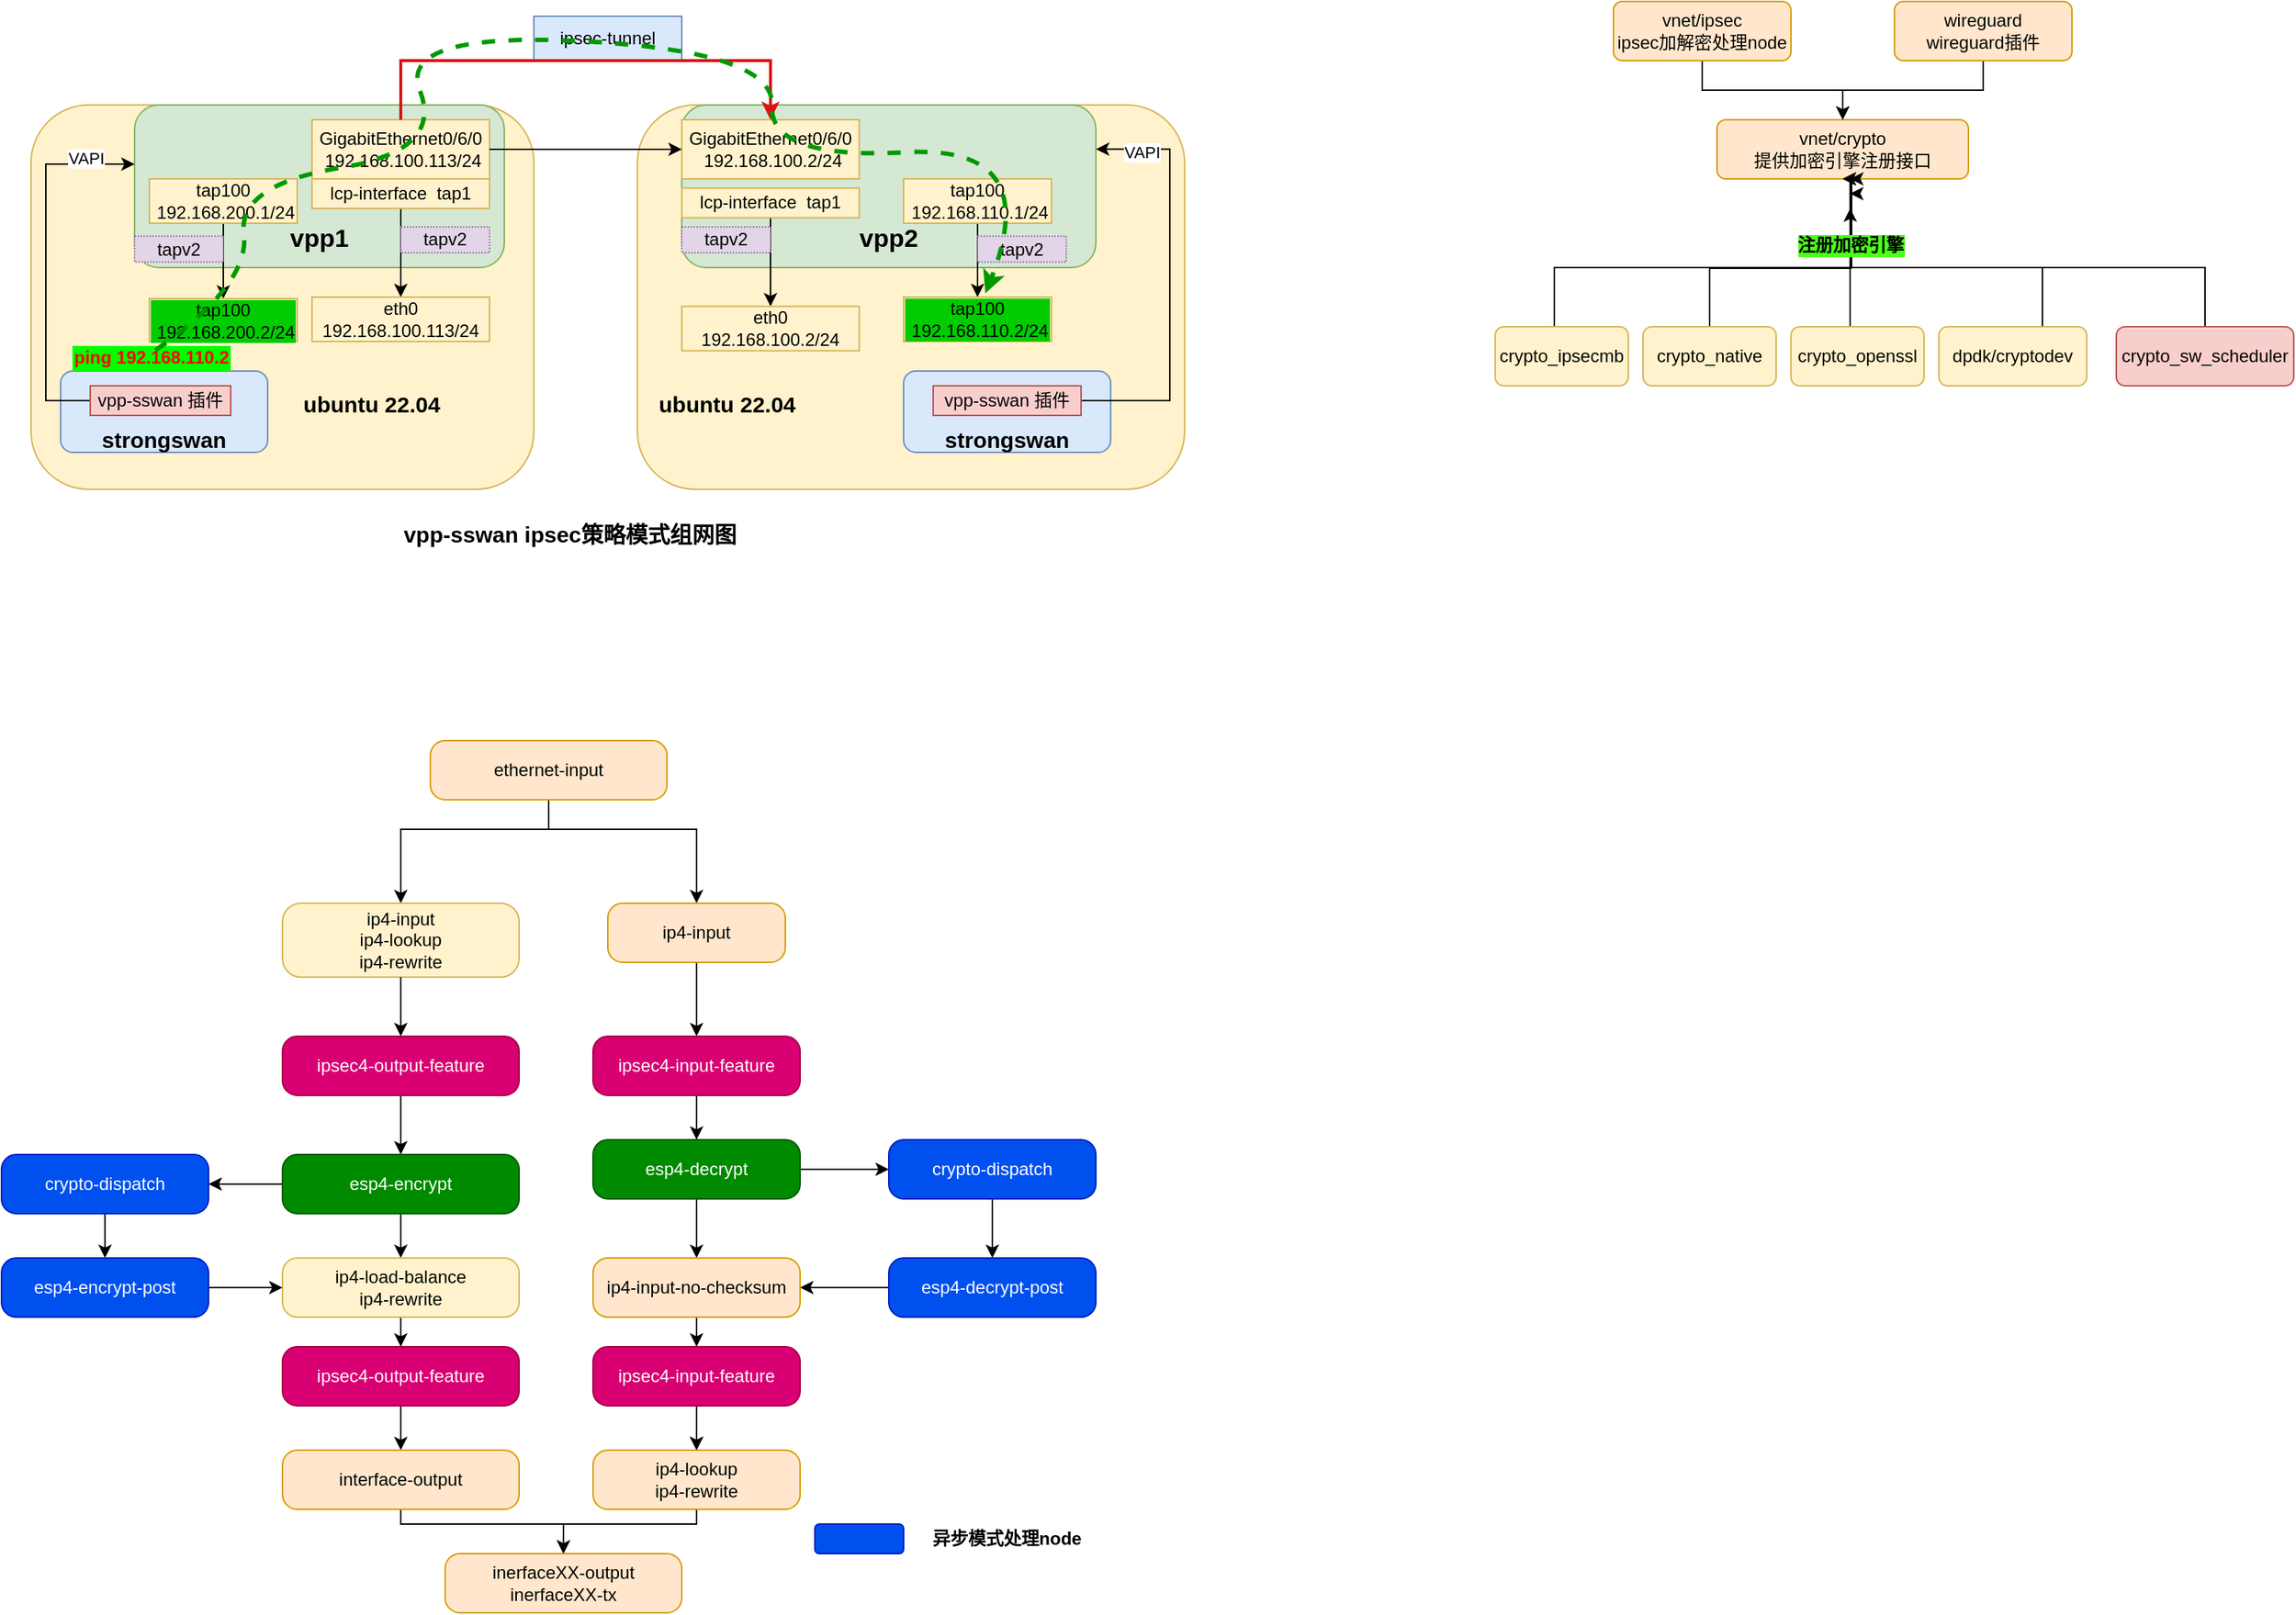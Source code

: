 <mxfile version="22.1.11" type="github">
  <diagram name="第 1 页" id="NZlMmKt4PmIUYlCAHn9F">
    <mxGraphModel dx="1562" dy="852" grid="1" gridSize="10" guides="0" tooltips="1" connect="1" arrows="1" fold="1" page="1" pageScale="1" pageWidth="827" pageHeight="1169" math="0" shadow="0">
      <root>
        <mxCell id="0" />
        <mxCell id="1" parent="0" />
        <mxCell id="e4khdFZhtzmp9zucxFwM-1" value="&lt;font style=&quot;font-size: 15px;&quot;&gt;&lt;b&gt;&lt;br&gt;&lt;br&gt;&lt;br&gt;&lt;br&gt;&lt;br&gt;&lt;br&gt;&lt;br&gt;&lt;br&gt;&amp;nbsp; &amp;nbsp; &amp;nbsp; &amp;nbsp; &amp;nbsp; &amp;nbsp; &amp;nbsp; &amp;nbsp; &amp;nbsp; &amp;nbsp; &amp;nbsp; &amp;nbsp; &amp;nbsp; &amp;nbsp; &amp;nbsp;ubuntu 22.04&lt;br&gt;&lt;/b&gt;&lt;/font&gt;" style="rounded=1;whiteSpace=wrap;html=1;fillColor=#fff2cc;strokeColor=#d6b656;" parent="1" vertex="1">
          <mxGeometry x="40" y="110" width="340" height="260" as="geometry" />
        </mxCell>
        <mxCell id="e4khdFZhtzmp9zucxFwM-2" value="&lt;font style=&quot;&quot;&gt;&lt;br&gt;&lt;br&gt;&lt;br&gt;&lt;br&gt;&lt;br&gt;&lt;font style=&quot;font-size: 17px;&quot;&gt;&lt;b&gt;vpp1&lt;/b&gt;&lt;/font&gt;&lt;/font&gt;" style="rounded=1;whiteSpace=wrap;html=1;fillColor=#d5e8d4;strokeColor=#82b366;" parent="1" vertex="1">
          <mxGeometry x="110" y="110" width="250" height="110" as="geometry" />
        </mxCell>
        <mxCell id="e4khdFZhtzmp9zucxFwM-3" value="&lt;b style=&quot;font-size: 15px;&quot;&gt;&lt;br&gt;&lt;br&gt;strongswan&lt;/b&gt;" style="rounded=1;whiteSpace=wrap;html=1;fillColor=#dae8fc;strokeColor=#6c8ebf;" parent="1" vertex="1">
          <mxGeometry x="60" y="290" width="140" height="55" as="geometry" />
        </mxCell>
        <mxCell id="e4khdFZhtzmp9zucxFwM-9" value="&lt;div&gt;GigabitEthernet0/6/0 &lt;span style=&quot;background-color: initial;&quot;&gt;&amp;nbsp;192.168.100.113/24&lt;/span&gt;&lt;/div&gt;" style="text;html=1;strokeColor=#d6b656;fillColor=#fff2cc;align=center;verticalAlign=middle;whiteSpace=wrap;rounded=0;" parent="1" vertex="1">
          <mxGeometry x="230" y="120" width="120" height="40" as="geometry" />
        </mxCell>
        <mxCell id="e4khdFZhtzmp9zucxFwM-12" value="" style="edgeStyle=orthogonalEdgeStyle;rounded=0;orthogonalLoop=1;jettySize=auto;html=1;" parent="1" source="e4khdFZhtzmp9zucxFwM-10" target="e4khdFZhtzmp9zucxFwM-11" edge="1">
          <mxGeometry relative="1" as="geometry" />
        </mxCell>
        <mxCell id="e4khdFZhtzmp9zucxFwM-10" value="lcp-interface&amp;nbsp; tap1" style="text;html=1;strokeColor=#d6b656;fillColor=#fff2cc;align=center;verticalAlign=middle;whiteSpace=wrap;rounded=0;" parent="1" vertex="1">
          <mxGeometry x="230" y="160" width="120" height="20" as="geometry" />
        </mxCell>
        <mxCell id="e4khdFZhtzmp9zucxFwM-11" value="eth0&lt;br&gt;192.168.100.113/24" style="text;html=1;strokeColor=#d6b656;fillColor=#fff2cc;align=center;verticalAlign=middle;whiteSpace=wrap;rounded=0;" parent="1" vertex="1">
          <mxGeometry x="230" y="240" width="120" height="30" as="geometry" />
        </mxCell>
        <mxCell id="e4khdFZhtzmp9zucxFwM-13" value="tapv2" style="text;html=1;strokeColor=#9673a6;fillColor=#e1d5e7;align=center;verticalAlign=middle;whiteSpace=wrap;rounded=0;dashed=1;dashPattern=1 1;" parent="1" vertex="1">
          <mxGeometry x="290" y="192.5" width="60" height="17.5" as="geometry" />
        </mxCell>
        <mxCell id="e4khdFZhtzmp9zucxFwM-18" value="" style="edgeStyle=orthogonalEdgeStyle;rounded=0;orthogonalLoop=1;jettySize=auto;html=1;" parent="1" source="e4khdFZhtzmp9zucxFwM-14" target="e4khdFZhtzmp9zucxFwM-17" edge="1">
          <mxGeometry relative="1" as="geometry" />
        </mxCell>
        <mxCell id="e4khdFZhtzmp9zucxFwM-14" value="&lt;div&gt;tap100 &lt;span style=&quot;background-color: initial;&quot;&gt;&amp;nbsp;192.168.200.1/24&lt;/span&gt;&lt;/div&gt;" style="text;html=1;strokeColor=#d6b656;fillColor=#fff2cc;align=center;verticalAlign=middle;whiteSpace=wrap;rounded=0;" parent="1" vertex="1">
          <mxGeometry x="120" y="160" width="100" height="30" as="geometry" />
        </mxCell>
        <mxCell id="e4khdFZhtzmp9zucxFwM-17" value="&lt;div&gt;tap100 &lt;span style=&quot;&quot;&gt;&amp;nbsp;192.168.200.2/24&lt;/span&gt;&lt;/div&gt;" style="text;html=1;strokeColor=#d6b656;fillColor=#fff2cc;align=center;verticalAlign=middle;whiteSpace=wrap;rounded=0;labelBackgroundColor=#00CC00;" parent="1" vertex="1">
          <mxGeometry x="120" y="241" width="100" height="29" as="geometry" />
        </mxCell>
        <mxCell id="e4khdFZhtzmp9zucxFwM-19" value="tapv2" style="text;html=1;strokeColor=#9673a6;fillColor=#e1d5e7;align=center;verticalAlign=middle;whiteSpace=wrap;rounded=0;dashed=1;dashPattern=1 1;" parent="1" vertex="1">
          <mxGeometry x="110" y="198.75" width="60" height="17.5" as="geometry" />
        </mxCell>
        <mxCell id="e4khdFZhtzmp9zucxFwM-22" style="edgeStyle=orthogonalEdgeStyle;rounded=0;orthogonalLoop=1;jettySize=auto;html=1;exitX=0;exitY=0.5;exitDx=0;exitDy=0;entryX=0.206;entryY=0.154;entryDx=0;entryDy=0;entryPerimeter=0;" parent="1" source="e4khdFZhtzmp9zucxFwM-20" target="e4khdFZhtzmp9zucxFwM-1" edge="1">
          <mxGeometry relative="1" as="geometry">
            <Array as="points">
              <mxPoint x="50" y="310" />
              <mxPoint x="50" y="150" />
            </Array>
          </mxGeometry>
        </mxCell>
        <mxCell id="e4khdFZhtzmp9zucxFwM-23" value="VAPI" style="edgeLabel;html=1;align=center;verticalAlign=middle;resizable=0;points=[];" parent="e4khdFZhtzmp9zucxFwM-22" vertex="1" connectable="0">
          <mxGeometry x="0.73" y="4" relative="1" as="geometry">
            <mxPoint as="offset" />
          </mxGeometry>
        </mxCell>
        <mxCell id="e4khdFZhtzmp9zucxFwM-20" value="vpp-sswan 插件" style="text;html=1;strokeColor=#b85450;fillColor=#f8cecc;align=center;verticalAlign=middle;whiteSpace=wrap;rounded=0;" parent="1" vertex="1">
          <mxGeometry x="80" y="300" width="95" height="20" as="geometry" />
        </mxCell>
        <mxCell id="e4khdFZhtzmp9zucxFwM-24" value="&lt;font style=&quot;font-size: 15px;&quot;&gt;&lt;b&gt;&lt;br&gt;&lt;br&gt;&lt;br&gt;&lt;br&gt;&lt;br&gt;&lt;br&gt;&lt;br&gt;&lt;div style=&quot;&quot;&gt;&lt;b style=&quot;background-color: initial;&quot;&gt;&lt;br&gt;&lt;/b&gt;&lt;/div&gt;&lt;div style=&quot;&quot;&gt;&lt;b style=&quot;background-color: initial;&quot;&gt;&amp;nbsp; &amp;nbsp;ubuntu 22.04&lt;/b&gt;&lt;/div&gt;&lt;/b&gt;&lt;/font&gt;" style="rounded=1;whiteSpace=wrap;html=1;fillColor=#fff2cc;strokeColor=#d6b656;align=left;" parent="1" vertex="1">
          <mxGeometry x="450" y="110" width="370" height="260" as="geometry" />
        </mxCell>
        <mxCell id="e4khdFZhtzmp9zucxFwM-25" value="&lt;font style=&quot;&quot;&gt;&lt;br&gt;&lt;br&gt;&lt;br&gt;&lt;br&gt;&lt;br&gt;&lt;font style=&quot;font-size: 17px;&quot;&gt;&lt;b&gt;vpp2&lt;/b&gt;&lt;/font&gt;&lt;/font&gt;" style="rounded=1;whiteSpace=wrap;html=1;fillColor=#d5e8d4;strokeColor=#82b366;" parent="1" vertex="1">
          <mxGeometry x="480" y="110" width="280" height="110" as="geometry" />
        </mxCell>
        <mxCell id="e4khdFZhtzmp9zucxFwM-26" value="&lt;b style=&quot;font-size: 15px;&quot;&gt;&lt;br&gt;&lt;br&gt;strongswan&lt;/b&gt;" style="rounded=1;whiteSpace=wrap;html=1;fillColor=#dae8fc;strokeColor=#6c8ebf;" parent="1" vertex="1">
          <mxGeometry x="630" y="290" width="140" height="55" as="geometry" />
        </mxCell>
        <mxCell id="e4khdFZhtzmp9zucxFwM-27" value="&lt;div&gt;GigabitEthernet0/6/0 &lt;span style=&quot;background-color: initial;&quot;&gt;&amp;nbsp;192.168.100.2/24&lt;/span&gt;&lt;/div&gt;" style="text;html=1;strokeColor=#d6b656;fillColor=#fff2cc;align=center;verticalAlign=middle;whiteSpace=wrap;rounded=0;" parent="1" vertex="1">
          <mxGeometry x="480" y="120" width="120" height="40" as="geometry" />
        </mxCell>
        <mxCell id="e4khdFZhtzmp9zucxFwM-28" value="" style="edgeStyle=orthogonalEdgeStyle;rounded=0;orthogonalLoop=1;jettySize=auto;html=1;" parent="1" source="e4khdFZhtzmp9zucxFwM-29" target="e4khdFZhtzmp9zucxFwM-30" edge="1">
          <mxGeometry relative="1" as="geometry" />
        </mxCell>
        <mxCell id="e4khdFZhtzmp9zucxFwM-29" value="lcp-interface&amp;nbsp; tap1" style="text;html=1;strokeColor=#d6b656;fillColor=#fff2cc;align=center;verticalAlign=middle;whiteSpace=wrap;rounded=0;" parent="1" vertex="1">
          <mxGeometry x="480" y="166.25" width="120" height="20" as="geometry" />
        </mxCell>
        <mxCell id="e4khdFZhtzmp9zucxFwM-30" value="eth0&lt;br&gt;192.168.100.2/24" style="text;html=1;strokeColor=#d6b656;fillColor=#fff2cc;align=center;verticalAlign=middle;whiteSpace=wrap;rounded=0;" parent="1" vertex="1">
          <mxGeometry x="480" y="246.25" width="120" height="30" as="geometry" />
        </mxCell>
        <mxCell id="e4khdFZhtzmp9zucxFwM-31" value="tapv2" style="text;html=1;strokeColor=#9673a6;fillColor=#e1d5e7;align=center;verticalAlign=middle;whiteSpace=wrap;rounded=0;dashed=1;dashPattern=1 1;" parent="1" vertex="1">
          <mxGeometry x="480" y="192.5" width="60" height="17.5" as="geometry" />
        </mxCell>
        <mxCell id="e4khdFZhtzmp9zucxFwM-32" value="" style="edgeStyle=orthogonalEdgeStyle;rounded=0;orthogonalLoop=1;jettySize=auto;html=1;" parent="1" source="e4khdFZhtzmp9zucxFwM-33" target="e4khdFZhtzmp9zucxFwM-34" edge="1">
          <mxGeometry relative="1" as="geometry" />
        </mxCell>
        <mxCell id="e4khdFZhtzmp9zucxFwM-33" value="&lt;div&gt;tap100 &lt;span style=&quot;background-color: initial;&quot;&gt;&amp;nbsp;192.168.110.1/24&lt;/span&gt;&lt;/div&gt;" style="text;html=1;strokeColor=#d6b656;fillColor=#fff2cc;align=center;verticalAlign=middle;whiteSpace=wrap;rounded=0;" parent="1" vertex="1">
          <mxGeometry x="630" y="160" width="100" height="30" as="geometry" />
        </mxCell>
        <mxCell id="e4khdFZhtzmp9zucxFwM-34" value="&lt;div&gt;tap100 &lt;span style=&quot;&quot;&gt;&amp;nbsp;192.168.110.2/24&lt;/span&gt;&lt;/div&gt;" style="text;html=1;strokeColor=#d6b656;fillColor=#fff2cc;align=center;verticalAlign=middle;whiteSpace=wrap;rounded=0;labelBackgroundColor=#00CC00;" parent="1" vertex="1">
          <mxGeometry x="630" y="240" width="100" height="30" as="geometry" />
        </mxCell>
        <mxCell id="e4khdFZhtzmp9zucxFwM-35" value="tapv2" style="text;html=1;strokeColor=#9673a6;fillColor=#e1d5e7;align=center;verticalAlign=middle;whiteSpace=wrap;rounded=0;dashed=1;dashPattern=1 1;" parent="1" vertex="1">
          <mxGeometry x="680" y="198.75" width="60" height="17.5" as="geometry" />
        </mxCell>
        <mxCell id="e4khdFZhtzmp9zucxFwM-39" style="edgeStyle=orthogonalEdgeStyle;rounded=0;orthogonalLoop=1;jettySize=auto;html=1;exitX=1;exitY=0.5;exitDx=0;exitDy=0;entryX=0.838;entryY=0.115;entryDx=0;entryDy=0;entryPerimeter=0;" parent="1" source="e4khdFZhtzmp9zucxFwM-38" target="e4khdFZhtzmp9zucxFwM-24" edge="1">
          <mxGeometry relative="1" as="geometry">
            <Array as="points">
              <mxPoint x="810" y="310" />
              <mxPoint x="810" y="140" />
            </Array>
          </mxGeometry>
        </mxCell>
        <mxCell id="e4khdFZhtzmp9zucxFwM-40" value="VAPI" style="edgeLabel;html=1;align=center;verticalAlign=middle;resizable=0;points=[];" parent="e4khdFZhtzmp9zucxFwM-39" vertex="1" connectable="0">
          <mxGeometry x="0.777" y="2" relative="1" as="geometry">
            <mxPoint as="offset" />
          </mxGeometry>
        </mxCell>
        <mxCell id="e4khdFZhtzmp9zucxFwM-38" value="vpp-sswan 插件" style="text;html=1;strokeColor=#b85450;fillColor=#f8cecc;align=center;verticalAlign=middle;whiteSpace=wrap;rounded=0;" parent="1" vertex="1">
          <mxGeometry x="650" y="300" width="100" height="20" as="geometry" />
        </mxCell>
        <mxCell id="e4khdFZhtzmp9zucxFwM-41" style="edgeStyle=orthogonalEdgeStyle;rounded=0;orthogonalLoop=1;jettySize=auto;html=1;exitX=1;exitY=0.5;exitDx=0;exitDy=0;entryX=0;entryY=0.5;entryDx=0;entryDy=0;" parent="1" source="e4khdFZhtzmp9zucxFwM-9" target="e4khdFZhtzmp9zucxFwM-27" edge="1">
          <mxGeometry relative="1" as="geometry" />
        </mxCell>
        <mxCell id="e4khdFZhtzmp9zucxFwM-43" value="ipsec-tunnel" style="text;html=1;strokeColor=#6c8ebf;fillColor=#dae8fc;align=center;verticalAlign=middle;whiteSpace=wrap;rounded=0;" parent="1" vertex="1">
          <mxGeometry x="380" y="50" width="100" height="30" as="geometry" />
        </mxCell>
        <mxCell id="e4khdFZhtzmp9zucxFwM-42" style="edgeStyle=orthogonalEdgeStyle;rounded=0;orthogonalLoop=1;jettySize=auto;html=1;exitX=0.5;exitY=0;exitDx=0;exitDy=0;entryX=0.5;entryY=0;entryDx=0;entryDy=0;strokeWidth=2;strokeColor=#d71414;" parent="1" source="e4khdFZhtzmp9zucxFwM-9" target="e4khdFZhtzmp9zucxFwM-27" edge="1">
          <mxGeometry relative="1" as="geometry">
            <Array as="points">
              <mxPoint x="290" y="80" />
              <mxPoint x="540" y="80" />
            </Array>
          </mxGeometry>
        </mxCell>
        <mxCell id="3LxnoMwm0VU10GQVuCYt-1" value="ping 192.168.110.2" style="text;html=1;strokeColor=none;fillColor=none;align=center;verticalAlign=middle;whiteSpace=wrap;rounded=0;fontColor=#FF0000;fontStyle=1;labelBorderColor=#00FF00;labelBackgroundColor=#00FF00;" parent="1" vertex="1">
          <mxGeometry x="58" y="274" width="127" height="13" as="geometry" />
        </mxCell>
        <mxCell id="3LxnoMwm0VU10GQVuCYt-2" value="" style="curved=1;endArrow=classic;html=1;rounded=0;exitX=0.52;exitY=0.154;exitDx=0;exitDy=0;exitPerimeter=0;entryX=0.553;entryY=-0.089;entryDx=0;entryDy=0;entryPerimeter=0;fontColor=#1919FF;fontStyle=1;fontSize=18;strokeColor=#009900;strokeWidth=3;dashed=1;" parent="1" source="3LxnoMwm0VU10GQVuCYt-1" target="e4khdFZhtzmp9zucxFwM-34" edge="1">
          <mxGeometry width="50" height="50" relative="1" as="geometry">
            <mxPoint x="107.998" y="278.994" as="sourcePoint" />
            <mxPoint x="587.39" y="83" as="targetPoint" />
            <Array as="points">
              <mxPoint x="188.39" y="231" />
              <mxPoint x="179.39" y="164" />
              <mxPoint x="319" y="141" />
              <mxPoint x="287" y="60" />
              <mxPoint x="543" y="74" />
              <mxPoint x="539" y="147" />
              <mxPoint x="725" y="137" />
            </Array>
          </mxGeometry>
        </mxCell>
        <mxCell id="3LxnoMwm0VU10GQVuCYt-3" value="vpp-sswan ipsec策略模式组网图" style="text;html=1;strokeColor=none;fillColor=none;align=center;verticalAlign=middle;whiteSpace=wrap;rounded=0;fontStyle=1;fontSize=15;" parent="1" vertex="1">
          <mxGeometry x="275" y="385" width="259" height="30" as="geometry" />
        </mxCell>
        <mxCell id="dVTy2WxXPgvmFLM2rHkz-28" style="edgeStyle=orthogonalEdgeStyle;rounded=0;orthogonalLoop=1;jettySize=auto;html=1;entryX=0.5;entryY=0;entryDx=0;entryDy=0;" parent="1" source="8uWlX9gr1XOp0DNWGafa-3" target="dVTy2WxXPgvmFLM2rHkz-3" edge="1">
          <mxGeometry relative="1" as="geometry">
            <Array as="points">
              <mxPoint x="390" y="600" />
              <mxPoint x="290" y="600" />
            </Array>
          </mxGeometry>
        </mxCell>
        <mxCell id="dVTy2WxXPgvmFLM2rHkz-29" style="edgeStyle=orthogonalEdgeStyle;rounded=0;orthogonalLoop=1;jettySize=auto;html=1;entryX=0.5;entryY=0;entryDx=0;entryDy=0;" parent="1" source="8uWlX9gr1XOp0DNWGafa-3" target="dVTy2WxXPgvmFLM2rHkz-18" edge="1">
          <mxGeometry relative="1" as="geometry">
            <Array as="points">
              <mxPoint x="390" y="600" />
              <mxPoint x="490" y="600" />
            </Array>
          </mxGeometry>
        </mxCell>
        <mxCell id="8uWlX9gr1XOp0DNWGafa-3" value="ethernet-input" style="rounded=1;whiteSpace=wrap;html=1;movable=1;resizable=1;rotatable=1;deletable=1;editable=1;locked=0;connectable=1;arcSize=25;fillColor=#ffe6cc;strokeColor=#d79b00;" parent="1" vertex="1">
          <mxGeometry x="310" y="540" width="160" height="40" as="geometry" />
        </mxCell>
        <mxCell id="dVTy2WxXPgvmFLM2rHkz-3" value="ip4-input&lt;br&gt;ip4-lookup&lt;br&gt;ip4-rewrite" style="rounded=1;whiteSpace=wrap;html=1;movable=1;resizable=1;rotatable=1;deletable=1;editable=1;locked=0;connectable=1;arcSize=25;fillColor=#fff2cc;strokeColor=#d6b656;" parent="1" vertex="1">
          <mxGeometry x="210" y="650" width="160" height="50" as="geometry" />
        </mxCell>
        <mxCell id="dVTy2WxXPgvmFLM2rHkz-8" value="" style="edgeStyle=orthogonalEdgeStyle;rounded=0;orthogonalLoop=1;jettySize=auto;html=1;exitX=0.5;exitY=1;exitDx=0;exitDy=0;" parent="1" source="dVTy2WxXPgvmFLM2rHkz-3" target="dVTy2WxXPgvmFLM2rHkz-7" edge="1">
          <mxGeometry relative="1" as="geometry">
            <mxPoint x="270" y="740" as="sourcePoint" />
          </mxGeometry>
        </mxCell>
        <mxCell id="dVTy2WxXPgvmFLM2rHkz-10" value="" style="edgeStyle=orthogonalEdgeStyle;rounded=0;orthogonalLoop=1;jettySize=auto;html=1;" parent="1" source="dVTy2WxXPgvmFLM2rHkz-7" target="dVTy2WxXPgvmFLM2rHkz-9" edge="1">
          <mxGeometry relative="1" as="geometry" />
        </mxCell>
        <mxCell id="dVTy2WxXPgvmFLM2rHkz-7" value="ipsec4-output-feature" style="rounded=1;whiteSpace=wrap;html=1;movable=1;resizable=1;rotatable=1;deletable=1;editable=1;locked=0;connectable=1;arcSize=25;fillColor=#d80073;strokeColor=#A50040;fontColor=#ffffff;" parent="1" vertex="1">
          <mxGeometry x="210" y="740" width="160" height="40" as="geometry" />
        </mxCell>
        <mxCell id="dVTy2WxXPgvmFLM2rHkz-12" value="" style="edgeStyle=orthogonalEdgeStyle;rounded=0;orthogonalLoop=1;jettySize=auto;html=1;" parent="1" source="dVTy2WxXPgvmFLM2rHkz-9" target="dVTy2WxXPgvmFLM2rHkz-11" edge="1">
          <mxGeometry relative="1" as="geometry" />
        </mxCell>
        <mxCell id="LhkMUcmLDj0Y3JtwuB2V-15" value="" style="edgeStyle=orthogonalEdgeStyle;rounded=0;orthogonalLoop=1;jettySize=auto;html=1;entryX=1;entryY=0.5;entryDx=0;entryDy=0;" parent="1" source="dVTy2WxXPgvmFLM2rHkz-9" target="LhkMUcmLDj0Y3JtwuB2V-14" edge="1">
          <mxGeometry relative="1" as="geometry">
            <mxPoint x="180" y="840" as="targetPoint" />
          </mxGeometry>
        </mxCell>
        <mxCell id="dVTy2WxXPgvmFLM2rHkz-9" value="esp4-encrypt" style="rounded=1;whiteSpace=wrap;html=1;movable=1;resizable=1;rotatable=1;deletable=1;editable=1;locked=0;connectable=1;arcSize=25;fillColor=#008a00;strokeColor=#005700;fontColor=#ffffff;" parent="1" vertex="1">
          <mxGeometry x="210" y="820" width="160" height="40" as="geometry" />
        </mxCell>
        <mxCell id="dVTy2WxXPgvmFLM2rHkz-14" value="" style="edgeStyle=orthogonalEdgeStyle;rounded=0;orthogonalLoop=1;jettySize=auto;html=1;" parent="1" source="dVTy2WxXPgvmFLM2rHkz-11" target="dVTy2WxXPgvmFLM2rHkz-13" edge="1">
          <mxGeometry relative="1" as="geometry" />
        </mxCell>
        <mxCell id="dVTy2WxXPgvmFLM2rHkz-11" value="ip4-load-balance&lt;br&gt;ip4-rewrite" style="rounded=1;whiteSpace=wrap;html=1;movable=1;resizable=1;rotatable=1;deletable=1;editable=1;locked=0;connectable=1;arcSize=25;fillColor=#fff2cc;strokeColor=#d6b656;" parent="1" vertex="1">
          <mxGeometry x="210" y="890" width="160" height="40" as="geometry" />
        </mxCell>
        <mxCell id="dVTy2WxXPgvmFLM2rHkz-16" value="" style="edgeStyle=orthogonalEdgeStyle;rounded=0;orthogonalLoop=1;jettySize=auto;html=1;exitX=0.5;exitY=1;exitDx=0;exitDy=0;" parent="1" source="z7Y6BVsatqQl1avV6flA-1" target="dVTy2WxXPgvmFLM2rHkz-15" edge="1">
          <mxGeometry relative="1" as="geometry">
            <Array as="points">
              <mxPoint x="290" y="1070" />
              <mxPoint x="400" y="1070" />
            </Array>
          </mxGeometry>
        </mxCell>
        <mxCell id="z7Y6BVsatqQl1avV6flA-3" value="" style="edgeStyle=orthogonalEdgeStyle;rounded=0;orthogonalLoop=1;jettySize=auto;html=1;" parent="1" source="dVTy2WxXPgvmFLM2rHkz-13" target="z7Y6BVsatqQl1avV6flA-1" edge="1">
          <mxGeometry relative="1" as="geometry" />
        </mxCell>
        <mxCell id="dVTy2WxXPgvmFLM2rHkz-13" value="ipsec4-output-feature" style="rounded=1;whiteSpace=wrap;html=1;movable=1;resizable=1;rotatable=1;deletable=1;editable=1;locked=0;connectable=1;arcSize=25;fillColor=#d80073;strokeColor=#A50040;fontColor=#ffffff;" parent="1" vertex="1">
          <mxGeometry x="210" y="950" width="160" height="40" as="geometry" />
        </mxCell>
        <mxCell id="dVTy2WxXPgvmFLM2rHkz-15" value="inerfaceXX-output&lt;br&gt;inerfaceXX-tx" style="rounded=1;whiteSpace=wrap;html=1;movable=1;resizable=1;rotatable=1;deletable=1;editable=1;locked=0;connectable=1;arcSize=25;fillColor=#ffe6cc;strokeColor=#d79b00;" parent="1" vertex="1">
          <mxGeometry x="320" y="1090" width="160" height="40" as="geometry" />
        </mxCell>
        <mxCell id="dVTy2WxXPgvmFLM2rHkz-21" value="" style="edgeStyle=orthogonalEdgeStyle;rounded=0;orthogonalLoop=1;jettySize=auto;html=1;" parent="1" source="dVTy2WxXPgvmFLM2rHkz-18" target="dVTy2WxXPgvmFLM2rHkz-20" edge="1">
          <mxGeometry relative="1" as="geometry" />
        </mxCell>
        <mxCell id="dVTy2WxXPgvmFLM2rHkz-18" value="ip4-input" style="rounded=1;whiteSpace=wrap;html=1;movable=1;resizable=1;rotatable=1;deletable=1;editable=1;locked=0;connectable=1;arcSize=25;fillColor=#ffe6cc;strokeColor=#d79b00;" parent="1" vertex="1">
          <mxGeometry x="430" y="650" width="120" height="40" as="geometry" />
        </mxCell>
        <mxCell id="dVTy2WxXPgvmFLM2rHkz-23" value="" style="edgeStyle=orthogonalEdgeStyle;rounded=0;orthogonalLoop=1;jettySize=auto;html=1;" parent="1" source="dVTy2WxXPgvmFLM2rHkz-20" target="dVTy2WxXPgvmFLM2rHkz-22" edge="1">
          <mxGeometry relative="1" as="geometry" />
        </mxCell>
        <mxCell id="dVTy2WxXPgvmFLM2rHkz-20" value="ipsec4-input-feature" style="rounded=1;whiteSpace=wrap;html=1;movable=1;resizable=1;rotatable=1;deletable=1;editable=1;locked=0;connectable=1;arcSize=25;fillColor=#d80073;strokeColor=#A50040;fontColor=#ffffff;" parent="1" vertex="1">
          <mxGeometry x="420" y="740" width="140" height="40" as="geometry" />
        </mxCell>
        <mxCell id="dVTy2WxXPgvmFLM2rHkz-25" value="" style="edgeStyle=orthogonalEdgeStyle;rounded=0;orthogonalLoop=1;jettySize=auto;html=1;exitX=0.5;exitY=1;exitDx=0;exitDy=0;" parent="1" source="LhkMUcmLDj0Y3JtwuB2V-8" target="dVTy2WxXPgvmFLM2rHkz-24" edge="1">
          <mxGeometry relative="1" as="geometry" />
        </mxCell>
        <mxCell id="LhkMUcmLDj0Y3JtwuB2V-3" style="edgeStyle=orthogonalEdgeStyle;rounded=0;orthogonalLoop=1;jettySize=auto;html=1;exitX=1;exitY=0.5;exitDx=0;exitDy=0;entryX=0;entryY=0.5;entryDx=0;entryDy=0;" parent="1" source="dVTy2WxXPgvmFLM2rHkz-22" target="LhkMUcmLDj0Y3JtwuB2V-1" edge="1">
          <mxGeometry relative="1" as="geometry" />
        </mxCell>
        <mxCell id="LhkMUcmLDj0Y3JtwuB2V-7" value="" style="edgeStyle=orthogonalEdgeStyle;rounded=0;orthogonalLoop=1;jettySize=auto;html=1;" parent="1" source="dVTy2WxXPgvmFLM2rHkz-22" target="LhkMUcmLDj0Y3JtwuB2V-6" edge="1">
          <mxGeometry relative="1" as="geometry" />
        </mxCell>
        <mxCell id="dVTy2WxXPgvmFLM2rHkz-22" value="esp4-decrypt" style="rounded=1;whiteSpace=wrap;html=1;movable=1;resizable=1;rotatable=1;deletable=1;editable=1;locked=0;connectable=1;arcSize=25;fillColor=#008a00;strokeColor=#005700;fontColor=#ffffff;" parent="1" vertex="1">
          <mxGeometry x="420" y="810" width="140" height="40" as="geometry" />
        </mxCell>
        <mxCell id="dVTy2WxXPgvmFLM2rHkz-27" value="" style="edgeStyle=orthogonalEdgeStyle;rounded=0;orthogonalLoop=1;jettySize=auto;html=1;exitX=0.5;exitY=1;exitDx=0;exitDy=0;" parent="1" source="dVTy2WxXPgvmFLM2rHkz-24" edge="1">
          <mxGeometry relative="1" as="geometry">
            <mxPoint x="400" y="1090" as="targetPoint" />
            <Array as="points">
              <mxPoint x="490" y="1070" />
              <mxPoint x="400" y="1070" />
            </Array>
          </mxGeometry>
        </mxCell>
        <mxCell id="dVTy2WxXPgvmFLM2rHkz-24" value="ip4-lookup&lt;br&gt;ip4-rewrite" style="rounded=1;whiteSpace=wrap;html=1;movable=1;resizable=1;rotatable=1;deletable=1;editable=1;locked=0;connectable=1;arcSize=25;fillColor=#ffe6cc;strokeColor=#d79b00;" parent="1" vertex="1">
          <mxGeometry x="420" y="1020" width="140" height="40" as="geometry" />
        </mxCell>
        <mxCell id="LhkMUcmLDj0Y3JtwuB2V-4" value="" style="edgeStyle=orthogonalEdgeStyle;rounded=0;orthogonalLoop=1;jettySize=auto;html=1;" parent="1" source="LhkMUcmLDj0Y3JtwuB2V-1" target="LhkMUcmLDj0Y3JtwuB2V-2" edge="1">
          <mxGeometry relative="1" as="geometry" />
        </mxCell>
        <mxCell id="LhkMUcmLDj0Y3JtwuB2V-1" value="crypto-dispatch" style="rounded=1;whiteSpace=wrap;html=1;movable=1;resizable=1;rotatable=1;deletable=1;editable=1;locked=0;connectable=1;arcSize=25;fillColor=#0050ef;strokeColor=#001DBC;fontColor=#ffffff;" parent="1" vertex="1">
          <mxGeometry x="620" y="810" width="140" height="40" as="geometry" />
        </mxCell>
        <mxCell id="LhkMUcmLDj0Y3JtwuB2V-13" value="" style="edgeStyle=orthogonalEdgeStyle;rounded=0;orthogonalLoop=1;jettySize=auto;html=1;" parent="1" source="LhkMUcmLDj0Y3JtwuB2V-2" target="LhkMUcmLDj0Y3JtwuB2V-6" edge="1">
          <mxGeometry relative="1" as="geometry" />
        </mxCell>
        <mxCell id="LhkMUcmLDj0Y3JtwuB2V-2" value="esp4-decrypt-post" style="rounded=1;whiteSpace=wrap;html=1;movable=1;resizable=1;rotatable=1;deletable=1;editable=1;locked=0;connectable=1;arcSize=25;fillColor=#0050ef;strokeColor=#001DBC;fontColor=#ffffff;" parent="1" vertex="1">
          <mxGeometry x="620" y="890" width="140" height="40" as="geometry" />
        </mxCell>
        <mxCell id="LhkMUcmLDj0Y3JtwuB2V-12" value="" style="edgeStyle=orthogonalEdgeStyle;rounded=0;orthogonalLoop=1;jettySize=auto;html=1;" parent="1" source="LhkMUcmLDj0Y3JtwuB2V-6" target="LhkMUcmLDj0Y3JtwuB2V-8" edge="1">
          <mxGeometry relative="1" as="geometry" />
        </mxCell>
        <mxCell id="LhkMUcmLDj0Y3JtwuB2V-6" value="ip4-input-no-checksum" style="rounded=1;whiteSpace=wrap;html=1;movable=1;resizable=1;rotatable=1;deletable=1;editable=1;locked=0;connectable=1;arcSize=25;fillColor=#ffe6cc;strokeColor=#d79b00;" parent="1" vertex="1">
          <mxGeometry x="420" y="890" width="140" height="40" as="geometry" />
        </mxCell>
        <mxCell id="LhkMUcmLDj0Y3JtwuB2V-10" value="" style="edgeStyle=orthogonalEdgeStyle;rounded=0;orthogonalLoop=1;jettySize=auto;html=1;" parent="1" source="LhkMUcmLDj0Y3JtwuB2V-8" target="dVTy2WxXPgvmFLM2rHkz-24" edge="1">
          <mxGeometry relative="1" as="geometry" />
        </mxCell>
        <mxCell id="LhkMUcmLDj0Y3JtwuB2V-8" value="ipsec4-input-feature" style="rounded=1;whiteSpace=wrap;html=1;movable=1;resizable=1;rotatable=1;deletable=1;editable=1;locked=0;connectable=1;arcSize=25;fillColor=#d80073;strokeColor=#A50040;fontColor=#ffffff;" parent="1" vertex="1">
          <mxGeometry x="420" y="950" width="140" height="40" as="geometry" />
        </mxCell>
        <mxCell id="LhkMUcmLDj0Y3JtwuB2V-17" value="" style="edgeStyle=orthogonalEdgeStyle;rounded=0;orthogonalLoop=1;jettySize=auto;html=1;" parent="1" source="LhkMUcmLDj0Y3JtwuB2V-14" target="LhkMUcmLDj0Y3JtwuB2V-16" edge="1">
          <mxGeometry relative="1" as="geometry" />
        </mxCell>
        <mxCell id="LhkMUcmLDj0Y3JtwuB2V-14" value="crypto-dispatch" style="rounded=1;whiteSpace=wrap;html=1;movable=1;resizable=1;rotatable=1;deletable=1;editable=1;locked=0;connectable=1;arcSize=25;fillColor=#0050ef;strokeColor=#001DBC;fontColor=#ffffff;" parent="1" vertex="1">
          <mxGeometry x="20" y="820" width="140" height="40" as="geometry" />
        </mxCell>
        <mxCell id="LhkMUcmLDj0Y3JtwuB2V-18" value="" style="edgeStyle=orthogonalEdgeStyle;rounded=0;orthogonalLoop=1;jettySize=auto;html=1;exitX=1;exitY=0.5;exitDx=0;exitDy=0;" parent="1" source="LhkMUcmLDj0Y3JtwuB2V-16" target="dVTy2WxXPgvmFLM2rHkz-11" edge="1">
          <mxGeometry relative="1" as="geometry">
            <mxPoint x="180" y="910" as="sourcePoint" />
          </mxGeometry>
        </mxCell>
        <mxCell id="LhkMUcmLDj0Y3JtwuB2V-16" value="esp4-encrypt-post" style="rounded=1;whiteSpace=wrap;html=1;movable=1;resizable=1;rotatable=1;deletable=1;editable=1;locked=0;connectable=1;arcSize=25;fillColor=#0050ef;strokeColor=#001DBC;fontColor=#ffffff;" parent="1" vertex="1">
          <mxGeometry x="20" y="890" width="140" height="40" as="geometry" />
        </mxCell>
        <mxCell id="z7Y6BVsatqQl1avV6flA-1" value="interface-output" style="rounded=1;whiteSpace=wrap;html=1;movable=1;resizable=1;rotatable=1;deletable=1;editable=1;locked=0;connectable=1;arcSize=25;fillColor=#ffe6cc;strokeColor=#d79b00;" parent="1" vertex="1">
          <mxGeometry x="210" y="1020" width="160" height="40" as="geometry" />
        </mxCell>
        <mxCell id="cyO_pz1i7n0PcCOpyE9S-1" value="" style="rounded=1;whiteSpace=wrap;html=1;fillColor=#0050ef;fontColor=#ffffff;strokeColor=#001DBC;" vertex="1" parent="1">
          <mxGeometry x="570" y="1070" width="60" height="20" as="geometry" />
        </mxCell>
        <mxCell id="cyO_pz1i7n0PcCOpyE9S-4" value="异步模式处理node" style="text;html=1;strokeColor=none;fillColor=none;align=center;verticalAlign=middle;whiteSpace=wrap;rounded=0;fontStyle=1" vertex="1" parent="1">
          <mxGeometry x="640" y="1070" width="120" height="20" as="geometry" />
        </mxCell>
        <mxCell id="cyO_pz1i7n0PcCOpyE9S-5" value="vnet/crypto&lt;br&gt;提供加密引擎注册接口" style="rounded=1;whiteSpace=wrap;html=1;fillColor=#ffe6cc;strokeColor=#d79b00;" vertex="1" parent="1">
          <mxGeometry x="1180" y="120" width="170" height="40" as="geometry" />
        </mxCell>
        <mxCell id="cyO_pz1i7n0PcCOpyE9S-11" style="edgeStyle=orthogonalEdgeStyle;rounded=0;orthogonalLoop=1;jettySize=auto;html=1;entryX=0.5;entryY=1;entryDx=0;entryDy=0;" edge="1" parent="1" source="cyO_pz1i7n0PcCOpyE9S-6" target="cyO_pz1i7n0PcCOpyE9S-5">
          <mxGeometry relative="1" as="geometry">
            <Array as="points">
              <mxPoint x="1070" y="220" />
              <mxPoint x="1270" y="220" />
            </Array>
          </mxGeometry>
        </mxCell>
        <mxCell id="cyO_pz1i7n0PcCOpyE9S-6" value="crypto_ipsecmb" style="rounded=1;whiteSpace=wrap;html=1;fillColor=#fff2cc;strokeColor=#d6b656;" vertex="1" parent="1">
          <mxGeometry x="1030" y="260" width="90" height="40" as="geometry" />
        </mxCell>
        <mxCell id="cyO_pz1i7n0PcCOpyE9S-12" style="edgeStyle=orthogonalEdgeStyle;rounded=0;orthogonalLoop=1;jettySize=auto;html=1;exitX=0.5;exitY=0;exitDx=0;exitDy=0;" edge="1" parent="1" source="cyO_pz1i7n0PcCOpyE9S-7">
          <mxGeometry relative="1" as="geometry">
            <mxPoint x="1270" y="180" as="targetPoint" />
          </mxGeometry>
        </mxCell>
        <mxCell id="cyO_pz1i7n0PcCOpyE9S-7" value="crypto_native" style="rounded=1;whiteSpace=wrap;html=1;fillColor=#fff2cc;strokeColor=#d6b656;" vertex="1" parent="1">
          <mxGeometry x="1130" y="260" width="90" height="40" as="geometry" />
        </mxCell>
        <mxCell id="cyO_pz1i7n0PcCOpyE9S-15" style="edgeStyle=orthogonalEdgeStyle;rounded=0;orthogonalLoop=1;jettySize=auto;html=1;" edge="1" parent="1" source="cyO_pz1i7n0PcCOpyE9S-8">
          <mxGeometry relative="1" as="geometry">
            <mxPoint x="1270" y="170" as="targetPoint" />
            <Array as="points">
              <mxPoint x="1510" y="220" />
              <mxPoint x="1271" y="220" />
            </Array>
          </mxGeometry>
        </mxCell>
        <mxCell id="cyO_pz1i7n0PcCOpyE9S-8" value="crypto_sw_scheduler" style="rounded=1;whiteSpace=wrap;html=1;fillColor=#f8cecc;strokeColor=#b85450;" vertex="1" parent="1">
          <mxGeometry x="1450" y="260" width="120" height="40" as="geometry" />
        </mxCell>
        <mxCell id="cyO_pz1i7n0PcCOpyE9S-16" style="edgeStyle=orthogonalEdgeStyle;rounded=0;orthogonalLoop=1;jettySize=auto;html=1;entryX=0.5;entryY=1;entryDx=0;entryDy=0;" edge="1" parent="1" source="cyO_pz1i7n0PcCOpyE9S-9" target="cyO_pz1i7n0PcCOpyE9S-5">
          <mxGeometry relative="1" as="geometry">
            <Array as="points">
              <mxPoint x="1270" y="230" />
              <mxPoint x="1270" y="230" />
            </Array>
          </mxGeometry>
        </mxCell>
        <mxCell id="cyO_pz1i7n0PcCOpyE9S-9" value="crypto_openssl" style="rounded=1;whiteSpace=wrap;html=1;fillColor=#fff2cc;strokeColor=#d6b656;" vertex="1" parent="1">
          <mxGeometry x="1230" y="260" width="90" height="40" as="geometry" />
        </mxCell>
        <mxCell id="cyO_pz1i7n0PcCOpyE9S-14" style="edgeStyle=orthogonalEdgeStyle;rounded=0;orthogonalLoop=1;jettySize=auto;html=1;" edge="1" parent="1" source="cyO_pz1i7n0PcCOpyE9S-10">
          <mxGeometry relative="1" as="geometry">
            <mxPoint x="1270" y="160" as="targetPoint" />
            <Array as="points">
              <mxPoint x="1400" y="220" />
              <mxPoint x="1271" y="220" />
            </Array>
          </mxGeometry>
        </mxCell>
        <mxCell id="cyO_pz1i7n0PcCOpyE9S-17" value="注册加密引擎" style="edgeLabel;html=1;align=center;verticalAlign=middle;resizable=0;points=[];fontStyle=1;fontSize=12;labelBackgroundColor=#4bff1a;" vertex="1" connectable="0" parent="cyO_pz1i7n0PcCOpyE9S-14">
          <mxGeometry x="0.598" y="1" relative="1" as="geometry">
            <mxPoint as="offset" />
          </mxGeometry>
        </mxCell>
        <mxCell id="cyO_pz1i7n0PcCOpyE9S-10" value="dpdk/cryptodev" style="rounded=1;whiteSpace=wrap;html=1;fillColor=#fff2cc;strokeColor=#d6b656;" vertex="1" parent="1">
          <mxGeometry x="1330" y="260" width="100" height="40" as="geometry" />
        </mxCell>
        <mxCell id="cyO_pz1i7n0PcCOpyE9S-21" style="edgeStyle=orthogonalEdgeStyle;rounded=0;orthogonalLoop=1;jettySize=auto;html=1;entryX=0.5;entryY=0;entryDx=0;entryDy=0;" edge="1" parent="1" source="cyO_pz1i7n0PcCOpyE9S-18" target="cyO_pz1i7n0PcCOpyE9S-5">
          <mxGeometry relative="1" as="geometry" />
        </mxCell>
        <mxCell id="cyO_pz1i7n0PcCOpyE9S-18" value="vnet/ipsec&lt;br&gt;ipsec加解密处理node" style="rounded=1;whiteSpace=wrap;html=1;fillColor=#ffe6cc;strokeColor=#d79b00;" vertex="1" parent="1">
          <mxGeometry x="1110" y="40" width="120" height="40" as="geometry" />
        </mxCell>
        <mxCell id="cyO_pz1i7n0PcCOpyE9S-22" style="edgeStyle=orthogonalEdgeStyle;rounded=0;orthogonalLoop=1;jettySize=auto;html=1;entryX=0.5;entryY=0;entryDx=0;entryDy=0;" edge="1" parent="1" source="cyO_pz1i7n0PcCOpyE9S-19" target="cyO_pz1i7n0PcCOpyE9S-5">
          <mxGeometry relative="1" as="geometry" />
        </mxCell>
        <mxCell id="cyO_pz1i7n0PcCOpyE9S-19" value="wireguard&lt;br&gt;wireguard插件" style="rounded=1;whiteSpace=wrap;html=1;fillColor=#ffe6cc;strokeColor=#d79b00;" vertex="1" parent="1">
          <mxGeometry x="1300" y="40" width="120" height="40" as="geometry" />
        </mxCell>
      </root>
    </mxGraphModel>
  </diagram>
</mxfile>
